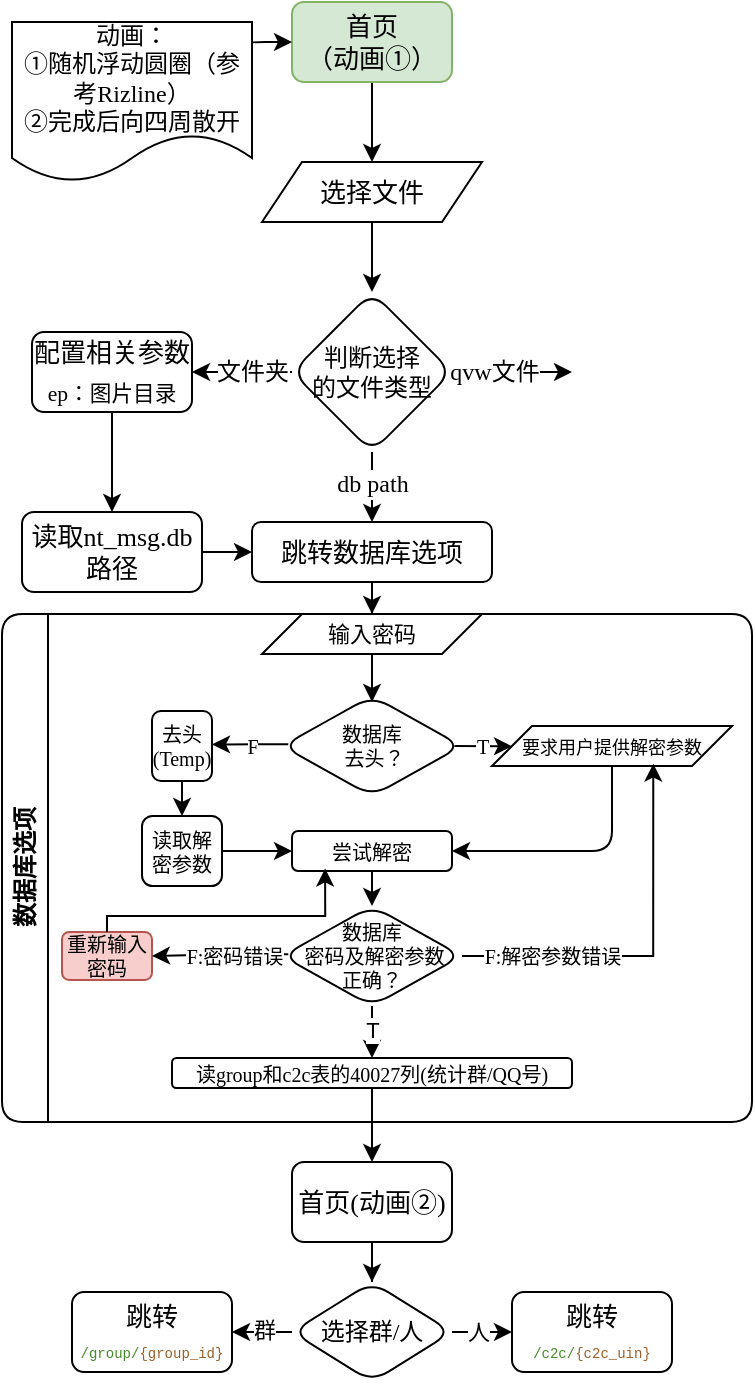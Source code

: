 <mxfile version="26.0.7">
  <diagram id="C5RBs43oDa-KdzZeNtuy" name="Page-1">
    <mxGraphModel dx="358" dy="173" grid="1" gridSize="10" guides="1" tooltips="1" connect="1" arrows="1" fold="1" page="1" pageScale="1" pageWidth="827" pageHeight="1169" background="none" math="0" shadow="0">
      <root>
        <mxCell id="WIyWlLk6GJQsqaUBKTNV-0" />
        <mxCell id="WIyWlLk6GJQsqaUBKTNV-1" parent="WIyWlLk6GJQsqaUBKTNV-0" />
        <mxCell id="NgZOJPg8MMw1PAeC98eF-6" value="" style="edgeStyle=orthogonalEdgeStyle;rounded=0;orthogonalLoop=1;jettySize=auto;html=1;" parent="WIyWlLk6GJQsqaUBKTNV-1" source="Pc5RLh0CdUxKufG2swuO-0" target="NgZOJPg8MMw1PAeC98eF-5" edge="1">
          <mxGeometry relative="1" as="geometry" />
        </mxCell>
        <mxCell id="Pc5RLh0CdUxKufG2swuO-0" value="&lt;font&gt;首页&lt;/font&gt;&lt;div&gt;&lt;font&gt;（动画①）&lt;/font&gt;&lt;/div&gt;" style="rounded=1;whiteSpace=wrap;html=1;fontFamily=LXGW WenKai Mono;fillColor=#d5e8d4;strokeColor=#82b366;fontSize=13;" parent="WIyWlLk6GJQsqaUBKTNV-1" vertex="1">
          <mxGeometry x="360" width="80" height="40" as="geometry" />
        </mxCell>
        <mxCell id="Pc5RLh0CdUxKufG2swuO-4" style="edgeStyle=orthogonalEdgeStyle;rounded=1;orthogonalLoop=1;jettySize=auto;html=1;entryX=0;entryY=0.5;entryDx=0;entryDy=0;fontFamily=LXGW WenKai Mono;fontSize=13;fontColor=default;exitX=0.998;exitY=0.141;exitDx=0;exitDy=0;exitPerimeter=0;" parent="WIyWlLk6GJQsqaUBKTNV-1" source="Pc5RLh0CdUxKufG2swuO-8" target="Pc5RLh0CdUxKufG2swuO-0" edge="1">
          <mxGeometry relative="1" as="geometry">
            <mxPoint x="340" y="20.0" as="sourcePoint" />
            <Array as="points">
              <mxPoint x="340" y="20" />
            </Array>
          </mxGeometry>
        </mxCell>
        <mxCell id="Pc5RLh0CdUxKufG2swuO-12" style="edgeStyle=orthogonalEdgeStyle;rounded=1;orthogonalLoop=1;jettySize=auto;html=1;entryX=0.5;entryY=0;entryDx=0;entryDy=0;fontFamily=LXGW WenKai Mono;fontSize=12;fontColor=default;" parent="WIyWlLk6GJQsqaUBKTNV-1" source="Pc5RLh0CdUxKufG2swuO-7" target="Pc5RLh0CdUxKufG2swuO-11" edge="1">
          <mxGeometry relative="1" as="geometry" />
        </mxCell>
        <mxCell id="Pc5RLh0CdUxKufG2swuO-13" value="db path" style="edgeLabel;html=1;align=center;verticalAlign=middle;resizable=0;points=[];rounded=1;strokeColor=default;fontFamily=LXGW WenKai Mono;fontSize=12;fontColor=default;fillColor=default;" parent="Pc5RLh0CdUxKufG2swuO-12" vertex="1" connectable="0">
          <mxGeometry x="-0.305" y="-1" relative="1" as="geometry">
            <mxPoint x="1" as="offset" />
          </mxGeometry>
        </mxCell>
        <mxCell id="Pc5RLh0CdUxKufG2swuO-70" value="" style="edgeStyle=orthogonalEdgeStyle;rounded=1;orthogonalLoop=1;jettySize=auto;html=1;fontFamily=LXGW WenKai Mono;fontSize=12;fontColor=default;" parent="WIyWlLk6GJQsqaUBKTNV-1" source="Pc5RLh0CdUxKufG2swuO-7" target="Pc5RLh0CdUxKufG2swuO-69" edge="1">
          <mxGeometry relative="1" as="geometry" />
        </mxCell>
        <mxCell id="Pc5RLh0CdUxKufG2swuO-75" value="文件夹" style="edgeLabel;html=1;align=center;verticalAlign=middle;resizable=0;points=[];rounded=1;strokeColor=default;fontFamily=LXGW WenKai Mono;fontSize=12;fontColor=default;fillColor=default;" parent="Pc5RLh0CdUxKufG2swuO-70" vertex="1" connectable="0">
          <mxGeometry x="0.33" y="-1" relative="1" as="geometry">
            <mxPoint x="13" y="1" as="offset" />
          </mxGeometry>
        </mxCell>
        <mxCell id="Pc5RLh0CdUxKufG2swuO-77" value="" style="edgeStyle=orthogonalEdgeStyle;rounded=1;orthogonalLoop=1;jettySize=auto;html=1;fontFamily=LXGW WenKai Mono;fontSize=12;fontColor=default;" parent="WIyWlLk6GJQsqaUBKTNV-1" source="Pc5RLh0CdUxKufG2swuO-7" edge="1">
          <mxGeometry relative="1" as="geometry">
            <mxPoint x="500" y="185" as="targetPoint" />
          </mxGeometry>
        </mxCell>
        <mxCell id="Pc5RLh0CdUxKufG2swuO-78" value="qvw文件" style="edgeLabel;html=1;align=center;verticalAlign=middle;resizable=0;points=[];rounded=1;strokeColor=default;fontFamily=LXGW WenKai Mono;fontSize=12;fontColor=default;fillColor=default;" parent="Pc5RLh0CdUxKufG2swuO-77" vertex="1" connectable="0">
          <mxGeometry x="-0.657" y="-1" relative="1" as="geometry">
            <mxPoint x="10" y="-1" as="offset" />
          </mxGeometry>
        </mxCell>
        <mxCell id="Pc5RLh0CdUxKufG2swuO-7" value="判断选择&lt;div&gt;的文件类型&lt;/div&gt;" style="rhombus;whiteSpace=wrap;html=1;rounded=1;strokeColor=default;align=center;verticalAlign=middle;fontFamily=LXGW WenKai Mono;fontSize=12;fontColor=default;fillColor=default;" parent="WIyWlLk6GJQsqaUBKTNV-1" vertex="1">
          <mxGeometry x="360" y="145" width="80" height="80" as="geometry" />
        </mxCell>
        <mxCell id="Pc5RLh0CdUxKufG2swuO-8" value="动画：&lt;div&gt;①随机浮动圆圈（参考Rizline）&lt;/div&gt;&lt;div&gt;②完成后向四周散开&lt;/div&gt;" style="shape=document;whiteSpace=wrap;html=1;boundedLbl=1;rounded=1;strokeColor=default;align=center;verticalAlign=middle;fontFamily=LXGW WenKai Mono;fontSize=12;fontColor=default;fillColor=default;" parent="WIyWlLk6GJQsqaUBKTNV-1" vertex="1">
          <mxGeometry x="220" y="10" width="120" height="80" as="geometry" />
        </mxCell>
        <mxCell id="NgZOJPg8MMw1PAeC98eF-18" value="" style="edgeStyle=orthogonalEdgeStyle;rounded=0;orthogonalLoop=1;jettySize=auto;html=1;" parent="WIyWlLk6GJQsqaUBKTNV-1" source="Pc5RLh0CdUxKufG2swuO-11" target="NgZOJPg8MMw1PAeC98eF-17" edge="1">
          <mxGeometry relative="1" as="geometry" />
        </mxCell>
        <mxCell id="Pc5RLh0CdUxKufG2swuO-11" value="跳转数据库&lt;span style=&quot;background-color: transparent; color: light-dark(rgb(0, 0, 0), rgb(255, 255, 255));&quot;&gt;选项&lt;/span&gt;" style="rounded=1;whiteSpace=wrap;html=1;fontFamily=LXGW WenKai Mono;fontSize=13;" parent="WIyWlLk6GJQsqaUBKTNV-1" vertex="1">
          <mxGeometry x="340" y="260" width="120" height="30" as="geometry" />
        </mxCell>
        <mxCell id="Pc5RLh0CdUxKufG2swuO-14" value="数据库选项" style="swimlane;horizontal=0;whiteSpace=wrap;html=1;rounded=1;strokeColor=default;align=center;verticalAlign=middle;fontFamily=LXGW WenKai Mono;fontSize=12;fontColor=default;fillColor=default;" parent="WIyWlLk6GJQsqaUBKTNV-1" vertex="1">
          <mxGeometry x="215" y="306" width="375" height="254" as="geometry">
            <mxRectangle x="215" y="306" width="40" height="90" as="alternateBounds" />
          </mxGeometry>
        </mxCell>
        <mxCell id="Pc5RLh0CdUxKufG2swuO-45" value="" style="group;fontSize=10;" parent="Pc5RLh0CdUxKufG2swuO-14" vertex="1" connectable="0">
          <mxGeometry x="75" y="35" width="300" height="50" as="geometry" />
        </mxCell>
        <mxCell id="Pc5RLh0CdUxKufG2swuO-38" style="edgeStyle=orthogonalEdgeStyle;rounded=1;orthogonalLoop=1;jettySize=auto;html=1;entryX=1;entryY=0.5;entryDx=0;entryDy=0;fontFamily=LXGW WenKai Mono;fontSize=10;fontColor=default;exitX=0.035;exitY=0.483;exitDx=0;exitDy=0;exitPerimeter=0;" parent="Pc5RLh0CdUxKufG2swuO-45" source="Pc5RLh0CdUxKufG2swuO-42" target="Pc5RLh0CdUxKufG2swuO-43" edge="1">
          <mxGeometry relative="1" as="geometry" />
        </mxCell>
        <mxCell id="Pc5RLh0CdUxKufG2swuO-39" value="F" style="edgeLabel;html=1;align=center;verticalAlign=middle;resizable=0;points=[];rounded=1;strokeColor=default;fontFamily=LXGW WenKai Mono;fontSize=10;fontColor=default;fillColor=default;" parent="Pc5RLh0CdUxKufG2swuO-38" vertex="1" connectable="0">
          <mxGeometry x="-0.379" relative="1" as="geometry">
            <mxPoint x="-6" y="1" as="offset" />
          </mxGeometry>
        </mxCell>
        <mxCell id="Pc5RLh0CdUxKufG2swuO-40" style="edgeStyle=orthogonalEdgeStyle;rounded=1;orthogonalLoop=1;jettySize=auto;html=1;exitX=0.958;exitY=0.501;exitDx=0;exitDy=0;entryX=0;entryY=0.5;entryDx=0;entryDy=0;fontFamily=LXGW WenKai Mono;fontSize=10;fontColor=default;exitPerimeter=0;" parent="Pc5RLh0CdUxKufG2swuO-45" source="Pc5RLh0CdUxKufG2swuO-42" target="NgZOJPg8MMw1PAeC98eF-23" edge="1">
          <mxGeometry relative="1" as="geometry">
            <mxPoint x="179" y="31" as="targetPoint" />
          </mxGeometry>
        </mxCell>
        <mxCell id="Pc5RLh0CdUxKufG2swuO-41" value="T" style="edgeLabel;html=1;align=center;verticalAlign=middle;resizable=0;points=[];rounded=1;strokeColor=default;fontFamily=LXGW WenKai Mono;fontSize=10;fontColor=default;fillColor=default;" parent="Pc5RLh0CdUxKufG2swuO-40" vertex="1" connectable="0">
          <mxGeometry x="-0.037" relative="1" as="geometry">
            <mxPoint as="offset" />
          </mxGeometry>
        </mxCell>
        <mxCell id="Pc5RLh0CdUxKufG2swuO-42" value="&lt;font&gt;数据库&lt;/font&gt;&lt;div&gt;&lt;font&gt;&amp;nbsp;去头？&lt;/font&gt;&lt;/div&gt;" style="rhombus;whiteSpace=wrap;html=1;rounded=1;strokeColor=default;align=center;verticalAlign=middle;fontFamily=LXGW WenKai Mono;fontSize=10;fontColor=default;fillColor=default;" parent="Pc5RLh0CdUxKufG2swuO-45" vertex="1">
          <mxGeometry x="65" y="6" width="90" height="50" as="geometry" />
        </mxCell>
        <mxCell id="Pc5RLh0CdUxKufG2swuO-43" value="&lt;span&gt;去头(Temp)&lt;/span&gt;" style="rounded=1;whiteSpace=wrap;html=1;fontFamily=LXGW WenKai Mono;fontSize=10;" parent="Pc5RLh0CdUxKufG2swuO-45" vertex="1">
          <mxGeometry y="13.5" width="30" height="35" as="geometry" />
        </mxCell>
        <mxCell id="NgZOJPg8MMw1PAeC98eF-23" value="&lt;font style=&quot;font-size: 9px;&quot;&gt;&lt;span style=&quot;font-family: &amp;quot;LXGW WenKai Mono&amp;quot;;&quot;&gt;要求用户提供&lt;/span&gt;&lt;span style=&quot;color: light-dark(rgb(0, 0, 0), rgb(255, 255, 255)); font-family: &amp;quot;LXGW WenKai Mono&amp;quot;; background-color: transparent;&quot;&gt;解密参数&lt;/span&gt;&lt;/font&gt;" style="shape=parallelogram;perimeter=parallelogramPerimeter;whiteSpace=wrap;html=1;fixedSize=1;size=20;fontSize=11;" parent="Pc5RLh0CdUxKufG2swuO-45" vertex="1">
          <mxGeometry x="170" y="21" width="120" height="20" as="geometry" />
        </mxCell>
        <mxCell id="Pc5RLh0CdUxKufG2swuO-50" value="" style="group;" parent="Pc5RLh0CdUxKufG2swuO-14" vertex="1" connectable="0">
          <mxGeometry x="75" y="177" width="270" height="105" as="geometry" />
        </mxCell>
        <mxCell id="Pc5RLh0CdUxKufG2swuO-19" value="&lt;font&gt;数据库&lt;/font&gt;&lt;div&gt;&lt;font&gt;&amp;nbsp;密码及解密参数&lt;/font&gt;&lt;/div&gt;&lt;div&gt;&lt;font&gt;正确？&lt;/font&gt;&lt;/div&gt;" style="rhombus;whiteSpace=wrap;html=1;rounded=1;strokeColor=default;align=center;verticalAlign=middle;fontFamily=LXGW WenKai Mono;fontSize=10;fontColor=default;fillColor=default;" parent="Pc5RLh0CdUxKufG2swuO-50" vertex="1">
          <mxGeometry x="65" y="-31" width="90" height="50" as="geometry" />
        </mxCell>
        <mxCell id="Pc5RLh0CdUxKufG2swuO-24" value="&lt;span&gt;读group和c2c表的40027列(统计群/QQ号)&lt;/span&gt;" style="rounded=1;whiteSpace=wrap;html=1;fontFamily=LXGW WenKai Mono;fontSize=10;" parent="Pc5RLh0CdUxKufG2swuO-50" vertex="1">
          <mxGeometry x="10" y="45" width="200" height="15" as="geometry" />
        </mxCell>
        <mxCell id="Pc5RLh0CdUxKufG2swuO-58" value="" style="edgeStyle=orthogonalEdgeStyle;rounded=1;orthogonalLoop=1;jettySize=auto;html=1;fontFamily=LXGW WenKai Mono;fontSize=10;fontColor=default;" parent="Pc5RLh0CdUxKufG2swuO-50" source="Pc5RLh0CdUxKufG2swuO-19" target="Pc5RLh0CdUxKufG2swuO-24" edge="1">
          <mxGeometry relative="1" as="geometry" />
        </mxCell>
        <mxCell id="NgZOJPg8MMw1PAeC98eF-0" value="T" style="edgeLabel;html=1;align=center;verticalAlign=middle;resizable=0;points=[];" parent="Pc5RLh0CdUxKufG2swuO-58" vertex="1" connectable="0">
          <mxGeometry x="-0.725" y="-2" relative="1" as="geometry">
            <mxPoint x="2" y="4" as="offset" />
          </mxGeometry>
        </mxCell>
        <mxCell id="Pc5RLh0CdUxKufG2swuO-54" value="" style="edgeStyle=orthogonalEdgeStyle;rounded=1;orthogonalLoop=1;jettySize=auto;html=1;fontFamily=LXGW WenKai Mono;fontSize=10;fontColor=default;" parent="Pc5RLh0CdUxKufG2swuO-14" source="Pc5RLh0CdUxKufG2swuO-51" target="Pc5RLh0CdUxKufG2swuO-53" edge="1">
          <mxGeometry relative="1" as="geometry" />
        </mxCell>
        <mxCell id="Pc5RLh0CdUxKufG2swuO-51" value="&lt;span&gt;读取解密参数&lt;/span&gt;" style="rounded=1;whiteSpace=wrap;html=1;fontFamily=LXGW WenKai Mono;fontSize=10;" parent="Pc5RLh0CdUxKufG2swuO-14" vertex="1">
          <mxGeometry x="70" y="101" width="40" height="35" as="geometry" />
        </mxCell>
        <mxCell id="Pc5RLh0CdUxKufG2swuO-52" value="" style="edgeStyle=orthogonalEdgeStyle;rounded=1;orthogonalLoop=1;jettySize=auto;html=1;fontFamily=LXGW WenKai Mono;fontSize=10;fontColor=default;" parent="Pc5RLh0CdUxKufG2swuO-14" source="Pc5RLh0CdUxKufG2swuO-43" target="Pc5RLh0CdUxKufG2swuO-51" edge="1">
          <mxGeometry relative="1" as="geometry" />
        </mxCell>
        <mxCell id="Pc5RLh0CdUxKufG2swuO-57" value="" style="edgeStyle=orthogonalEdgeStyle;rounded=1;orthogonalLoop=1;jettySize=auto;html=1;fontFamily=LXGW WenKai Mono;fontSize=10;fontColor=default;" parent="Pc5RLh0CdUxKufG2swuO-14" source="Pc5RLh0CdUxKufG2swuO-53" target="Pc5RLh0CdUxKufG2swuO-19" edge="1">
          <mxGeometry relative="1" as="geometry" />
        </mxCell>
        <mxCell id="Pc5RLh0CdUxKufG2swuO-53" value="&lt;font&gt;尝试解密&lt;/font&gt;" style="rounded=1;whiteSpace=wrap;html=1;fontFamily=LXGW WenKai Mono;fontSize=10;" parent="Pc5RLh0CdUxKufG2swuO-14" vertex="1">
          <mxGeometry x="145" y="108.5" width="80" height="20" as="geometry" />
        </mxCell>
        <mxCell id="Pc5RLh0CdUxKufG2swuO-56" value="" style="edgeStyle=orthogonalEdgeStyle;rounded=1;orthogonalLoop=1;jettySize=auto;html=1;fontFamily=LXGW WenKai Mono;fontSize=10;fontColor=default;entryX=1;entryY=0.5;entryDx=0;entryDy=0;exitX=0.5;exitY=1;exitDx=0;exitDy=0;" parent="Pc5RLh0CdUxKufG2swuO-14" source="NgZOJPg8MMw1PAeC98eF-23" target="Pc5RLh0CdUxKufG2swuO-53" edge="1">
          <mxGeometry relative="1" as="geometry">
            <Array as="points">
              <mxPoint x="305" y="119" />
            </Array>
            <mxPoint x="309.0" y="77.25" as="sourcePoint" />
          </mxGeometry>
        </mxCell>
        <mxCell id="Pc5RLh0CdUxKufG2swuO-21" value="重新输入密码" style="rounded=1;whiteSpace=wrap;html=1;fontFamily=LXGW WenKai Mono;fontSize=10;fillColor=#f8cecc;strokeColor=#b85450;" parent="Pc5RLh0CdUxKufG2swuO-14" vertex="1">
          <mxGeometry x="30" y="159" width="45" height="24" as="geometry" />
        </mxCell>
        <mxCell id="Pc5RLh0CdUxKufG2swuO-22" style="edgeStyle=orthogonalEdgeStyle;rounded=1;orthogonalLoop=1;jettySize=auto;html=1;entryX=1;entryY=0.5;entryDx=0;entryDy=0;fontFamily=LXGW WenKai Mono;fontSize=10;fontColor=default;exitX=0.035;exitY=0.483;exitDx=0;exitDy=0;exitPerimeter=0;" parent="Pc5RLh0CdUxKufG2swuO-14" source="Pc5RLh0CdUxKufG2swuO-19" target="Pc5RLh0CdUxKufG2swuO-21" edge="1">
          <mxGeometry relative="1" as="geometry" />
        </mxCell>
        <mxCell id="Pc5RLh0CdUxKufG2swuO-23" value="F:密码错误" style="edgeLabel;html=1;align=center;verticalAlign=middle;resizable=0;points=[];rounded=1;strokeColor=default;fontFamily=LXGW WenKai Mono;fontSize=10;fontColor=default;fillColor=default;" parent="Pc5RLh0CdUxKufG2swuO-22" vertex="1" connectable="0">
          <mxGeometry x="-0.379" relative="1" as="geometry">
            <mxPoint x="-6" y="1" as="offset" />
          </mxGeometry>
        </mxCell>
        <mxCell id="NgZOJPg8MMw1PAeC98eF-12" style="edgeStyle=orthogonalEdgeStyle;rounded=0;orthogonalLoop=1;jettySize=auto;html=1;entryX=0.207;entryY=0.936;entryDx=0;entryDy=0;entryPerimeter=0;" parent="Pc5RLh0CdUxKufG2swuO-14" source="Pc5RLh0CdUxKufG2swuO-21" target="Pc5RLh0CdUxKufG2swuO-53" edge="1">
          <mxGeometry relative="1" as="geometry">
            <Array as="points">
              <mxPoint x="52" y="151" />
              <mxPoint x="162" y="151" />
            </Array>
          </mxGeometry>
        </mxCell>
        <mxCell id="NgZOJPg8MMw1PAeC98eF-22" style="edgeStyle=orthogonalEdgeStyle;rounded=0;orthogonalLoop=1;jettySize=auto;html=1;" parent="Pc5RLh0CdUxKufG2swuO-14" source="NgZOJPg8MMw1PAeC98eF-17" edge="1">
          <mxGeometry relative="1" as="geometry">
            <mxPoint x="185.0" y="44" as="targetPoint" />
          </mxGeometry>
        </mxCell>
        <mxCell id="NgZOJPg8MMw1PAeC98eF-17" value="&lt;span style=&quot;font-family: &amp;quot;LXGW WenKai Mono&amp;quot;;&quot;&gt;输入密码&lt;/span&gt;" style="shape=parallelogram;perimeter=parallelogramPerimeter;whiteSpace=wrap;html=1;fixedSize=1;size=20;fontSize=11;" parent="Pc5RLh0CdUxKufG2swuO-14" vertex="1">
          <mxGeometry x="130" width="110" height="20" as="geometry" />
        </mxCell>
        <mxCell id="NgZOJPg8MMw1PAeC98eF-32" style="edgeStyle=orthogonalEdgeStyle;rounded=0;orthogonalLoop=1;jettySize=auto;html=1;entryX=0.672;entryY=0.941;entryDx=0;entryDy=0;entryPerimeter=0;" parent="Pc5RLh0CdUxKufG2swuO-14" source="Pc5RLh0CdUxKufG2swuO-19" target="NgZOJPg8MMw1PAeC98eF-23" edge="1">
          <mxGeometry relative="1" as="geometry" />
        </mxCell>
        <mxCell id="NgZOJPg8MMw1PAeC98eF-34" value="F:解密参数错误" style="edgeLabel;html=1;align=center;verticalAlign=middle;resizable=0;points=[];rounded=1;strokeColor=default;fontFamily=LXGW WenKai Mono;fontSize=10;fontColor=default;fillColor=default;" parent="Pc5RLh0CdUxKufG2swuO-14" vertex="1" connectable="0">
          <mxGeometry x="275.001" y="171.004" as="geometry" />
        </mxCell>
        <mxCell id="NgZOJPg8MMw1PAeC98eF-38" value="" style="edgeStyle=orthogonalEdgeStyle;rounded=0;orthogonalLoop=1;jettySize=auto;html=1;" parent="WIyWlLk6GJQsqaUBKTNV-1" source="Pc5RLh0CdUxKufG2swuO-66" target="NgZOJPg8MMw1PAeC98eF-37" edge="1">
          <mxGeometry relative="1" as="geometry" />
        </mxCell>
        <mxCell id="Pc5RLh0CdUxKufG2swuO-66" value="首页(动画②)" style="rounded=1;whiteSpace=wrap;html=1;fontFamily=LXGW WenKai Mono;fontSize=13;" parent="WIyWlLk6GJQsqaUBKTNV-1" vertex="1">
          <mxGeometry x="360" y="580" width="80" height="40" as="geometry" />
        </mxCell>
        <mxCell id="Pc5RLh0CdUxKufG2swuO-72" value="" style="edgeStyle=orthogonalEdgeStyle;rounded=1;orthogonalLoop=1;jettySize=auto;html=1;fontFamily=LXGW WenKai Mono;fontSize=12;fontColor=default;" parent="WIyWlLk6GJQsqaUBKTNV-1" source="Pc5RLh0CdUxKufG2swuO-69" target="Pc5RLh0CdUxKufG2swuO-71" edge="1">
          <mxGeometry relative="1" as="geometry" />
        </mxCell>
        <mxCell id="Pc5RLh0CdUxKufG2swuO-69" value="配置相关参数&lt;div&gt;&lt;sub&gt;ep：图片目录&lt;/sub&gt;&lt;/div&gt;" style="rounded=1;whiteSpace=wrap;html=1;fontFamily=LXGW WenKai Mono;fontSize=13;" parent="WIyWlLk6GJQsqaUBKTNV-1" vertex="1">
          <mxGeometry x="230" y="165" width="80" height="40" as="geometry" />
        </mxCell>
        <mxCell id="GmvvtTthRvTWWS6kZ8ih-1" style="edgeStyle=orthogonalEdgeStyle;rounded=0;orthogonalLoop=1;jettySize=auto;html=1;entryX=0;entryY=0.5;entryDx=0;entryDy=0;" edge="1" parent="WIyWlLk6GJQsqaUBKTNV-1" source="Pc5RLh0CdUxKufG2swuO-71" target="Pc5RLh0CdUxKufG2swuO-11">
          <mxGeometry relative="1" as="geometry" />
        </mxCell>
        <mxCell id="Pc5RLh0CdUxKufG2swuO-71" value="读取nt_msg.db路径" style="rounded=1;whiteSpace=wrap;html=1;fontFamily=LXGW WenKai Mono;fontSize=13;" parent="WIyWlLk6GJQsqaUBKTNV-1" vertex="1">
          <mxGeometry x="225" y="255" width="90" height="40" as="geometry" />
        </mxCell>
        <mxCell id="NgZOJPg8MMw1PAeC98eF-3" value="" style="edgeStyle=orthogonalEdgeStyle;rounded=0;orthogonalLoop=1;jettySize=auto;html=1;" parent="WIyWlLk6GJQsqaUBKTNV-1" source="Pc5RLh0CdUxKufG2swuO-24" target="Pc5RLh0CdUxKufG2swuO-66" edge="1">
          <mxGeometry relative="1" as="geometry" />
        </mxCell>
        <mxCell id="NgZOJPg8MMw1PAeC98eF-7" value="" style="edgeStyle=orthogonalEdgeStyle;rounded=0;orthogonalLoop=1;jettySize=auto;html=1;" parent="WIyWlLk6GJQsqaUBKTNV-1" source="NgZOJPg8MMw1PAeC98eF-5" target="Pc5RLh0CdUxKufG2swuO-7" edge="1">
          <mxGeometry relative="1" as="geometry" />
        </mxCell>
        <mxCell id="NgZOJPg8MMw1PAeC98eF-5" value="&lt;span style=&quot;font-family: &amp;quot;LXGW WenKai Mono&amp;quot;; font-size: 13px;&quot;&gt;选择文件&lt;/span&gt;" style="shape=parallelogram;perimeter=parallelogramPerimeter;whiteSpace=wrap;html=1;fixedSize=1;size=20;" parent="WIyWlLk6GJQsqaUBKTNV-1" vertex="1">
          <mxGeometry x="345" y="80" width="110" height="30" as="geometry" />
        </mxCell>
        <mxCell id="NgZOJPg8MMw1PAeC98eF-41" value="" style="edgeStyle=orthogonalEdgeStyle;rounded=0;orthogonalLoop=1;jettySize=auto;html=1;" parent="WIyWlLk6GJQsqaUBKTNV-1" source="NgZOJPg8MMw1PAeC98eF-37" target="NgZOJPg8MMw1PAeC98eF-39" edge="1">
          <mxGeometry relative="1" as="geometry" />
        </mxCell>
        <mxCell id="NgZOJPg8MMw1PAeC98eF-43" value="群" style="edgeLabel;html=1;align=center;verticalAlign=middle;resizable=0;points=[];fontFamily=LXGW WenKai Mono;" parent="NgZOJPg8MMw1PAeC98eF-41" vertex="1" connectable="0">
          <mxGeometry x="0.023" y="1" relative="1" as="geometry">
            <mxPoint as="offset" />
          </mxGeometry>
        </mxCell>
        <mxCell id="NgZOJPg8MMw1PAeC98eF-42" value="" style="edgeStyle=orthogonalEdgeStyle;rounded=0;orthogonalLoop=1;jettySize=auto;html=1;" parent="WIyWlLk6GJQsqaUBKTNV-1" source="NgZOJPg8MMw1PAeC98eF-37" target="NgZOJPg8MMw1PAeC98eF-40" edge="1">
          <mxGeometry relative="1" as="geometry" />
        </mxCell>
        <mxCell id="NgZOJPg8MMw1PAeC98eF-45" value="人" style="edgeLabel;html=1;align=center;verticalAlign=middle;resizable=0;points=[];fontFamily=LXGW WenKai Mono;" parent="NgZOJPg8MMw1PAeC98eF-42" vertex="1" connectable="0">
          <mxGeometry x="0.297" relative="1" as="geometry">
            <mxPoint as="offset" />
          </mxGeometry>
        </mxCell>
        <mxCell id="NgZOJPg8MMw1PAeC98eF-37" value="选择群/人" style="rhombus;whiteSpace=wrap;html=1;rounded=1;strokeColor=default;align=center;verticalAlign=middle;fontFamily=LXGW WenKai Mono;fontSize=12;fontColor=default;fillColor=default;" parent="WIyWlLk6GJQsqaUBKTNV-1" vertex="1">
          <mxGeometry x="360" y="640" width="80" height="50" as="geometry" />
        </mxCell>
        <mxCell id="NgZOJPg8MMw1PAeC98eF-39" value="跳转&lt;div&gt;&lt;font style=&quot;font-size: 7px;&quot;&gt;&lt;span style=&quot;font-family: &amp;quot;JetBrains Mono&amp;quot;, &amp;quot;LXGW WenKai Mono&amp;quot;, Consolas, &amp;quot;Courier New&amp;quot;, monospace, Consolas, &amp;quot;Courier New&amp;quot;, monospace; white-space: pre; color: rgb(68, 140, 39);&quot;&gt;/group/&lt;/span&gt;&lt;span style=&quot;font-family: &amp;quot;JetBrains Mono&amp;quot;, &amp;quot;LXGW WenKai Mono&amp;quot;, Consolas, &amp;quot;Courier New&amp;quot;, monospace, Consolas, &amp;quot;Courier New&amp;quot;, monospace; white-space: pre; color: rgb(156, 93, 39);&quot;&gt;{group_id}&lt;/span&gt;&lt;/font&gt;&lt;/div&gt;" style="rounded=1;whiteSpace=wrap;html=1;fontFamily=LXGW WenKai Mono;fontSize=13;" parent="WIyWlLk6GJQsqaUBKTNV-1" vertex="1">
          <mxGeometry x="250" y="645" width="80" height="40" as="geometry" />
        </mxCell>
        <mxCell id="NgZOJPg8MMw1PAeC98eF-40" value="跳转&lt;div&gt;&lt;span style=&quot;font-size: 7px; font-family: &amp;quot;JetBrains Mono&amp;quot;, &amp;quot;LXGW WenKai Mono&amp;quot;, Consolas, &amp;quot;Courier New&amp;quot;, monospace, Consolas, &amp;quot;Courier New&amp;quot;, monospace; white-space: pre; color: rgb(68, 140, 39);&quot;&gt;/c2c/&lt;/span&gt;&lt;span style=&quot;font-size: 7px; font-family: &amp;quot;JetBrains Mono&amp;quot;, &amp;quot;LXGW WenKai Mono&amp;quot;, Consolas, &amp;quot;Courier New&amp;quot;, monospace, Consolas, &amp;quot;Courier New&amp;quot;, monospace; white-space: pre; color: rgb(156, 93, 39);&quot;&gt;{c2c_uin}&lt;/span&gt;&lt;br&gt;&lt;/div&gt;" style="rounded=1;whiteSpace=wrap;html=1;fontFamily=LXGW WenKai Mono;fontSize=13;" parent="WIyWlLk6GJQsqaUBKTNV-1" vertex="1">
          <mxGeometry x="470" y="645" width="80" height="40" as="geometry" />
        </mxCell>
      </root>
    </mxGraphModel>
  </diagram>
</mxfile>
